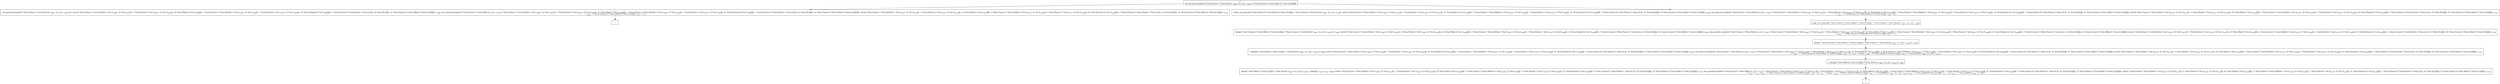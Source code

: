 digraph {
    graph [rankdir=TB
          ,bgcolor=transparent];
    node [shape=box
         ,fillcolor=white
         ,style=filled];
    0 [label=<O <BR/> non_ground_member(C Term [Clause C Term [Parent v<SUB>268</SUB> : [v<SUB>177</SUB>]] : v<SUB>128</SUB>], [C Term [Clause [C Term [Male [C Term [A []]]]]]])>];
    1 [label=<C <BR/> non_ground_member(C Term [Clause C Term [Parent v<SUB>268</SUB> : [v<SUB>177</SUB>]] : v<SUB>128</SUB>], []), solve(C Term [Clause C Term [Father C Var [v<SUB>190</SUB>] : [C Var [v<SUB>191</SUB>]]] : C Term [Parent C Var [v<SUB>192</SUB>] : [C Var [v<SUB>193</SUB>]]] : [C Term [Male [C Var [v<SUB>194</SUB>]]]]] : C Term [Clause C Term [Mother C Var [v<SUB>195</SUB>] : [C Var [v<SUB>196</SUB>]]] : C Term [Parent C Var [v<SUB>197</SUB>] : [C Var [v<SUB>198</SUB>]]] : [C Term [Female [C Var [v<SUB>199</SUB>]]]]] : C Term [Clause [C Term [Parent C Term [A []] : [C Term [B []]]]]] : [C Term [Clause [C Term [Male [C Term [A []]]]]]], v<SUB>128</SUB>), non_ground_member(C Term [Clause C Term [Male [v<SUB>177</SUB>]] : v<SUB>133</SUB>], C Term [Clause C Term [Father C Var [v<SUB>200</SUB>] : [C Var [v<SUB>201</SUB>]]] : C Term [Parent C Var [v<SUB>202</SUB>] : [C Var [v<SUB>203</SUB>]]] : [C Term [Male [C Var [v<SUB>204</SUB>]]]]] : C Term [Clause C Term [Mother C Var [v<SUB>205</SUB>] : [C Var [v<SUB>206</SUB>]]] : C Term [Parent C Var [v<SUB>207</SUB>] : [C Var [v<SUB>208</SUB>]]] : [C Term [Female [C Var [v<SUB>209</SUB>]]]]] : C Term [Clause [C Term [Parent C Term [A []] : [C Term [B []]]]]] : [C Term [Clause [C Term [Male [C Term [A []]]]]]]), solve(C Term [Clause C Term [Father C Var [v<SUB>210</SUB>] : [C Var [v<SUB>211</SUB>]]] : C Term [Parent C Var [v<SUB>212</SUB>] : [C Var [v<SUB>213</SUB>]]] : [C Term [Male [C Var [v<SUB>214</SUB>]]]]] : C Term [Clause C Term [Mother C Var [v<SUB>215</SUB>] : [C Var [v<SUB>216</SUB>]]] : C Term [Parent C Var [v<SUB>217</SUB>] : [C Var [v<SUB>218</SUB>]]] : [C Term [Female [C Var [v<SUB>219</SUB>]]]]] : C Term [Clause [C Term [Parent C Term [A []] : [C Term [B []]]]]] : [C Term [Clause [C Term [Male [C Term [A []]]]]]], v<SUB>133</SUB>) <BR/>  [ v<SUB>296</SUB> &rarr; C Term [Clause [C Term [Male [C Term [A []]]]]], v<SUB>297</SUB> &rarr; [] ] >];
    2 [label=<C <BR/> make_non_ground(C Term [Clause [C Term [Male [C Term [A []]]]]], C Term [Clause C Term [Parent v<SUB>268</SUB> : [v<SUB>177</SUB>]] : v<SUB>128</SUB>]), solve(C Term [Clause C Term [Father C Var [v<SUB>190</SUB>] : [C Var [v<SUB>191</SUB>]]] : C Term [Parent C Var [v<SUB>192</SUB>] : [C Var [v<SUB>193</SUB>]]] : [C Term [Male [C Var [v<SUB>194</SUB>]]]]] : C Term [Clause C Term [Mother C Var [v<SUB>195</SUB>] : [C Var [v<SUB>196</SUB>]]] : C Term [Parent C Var [v<SUB>197</SUB>] : [C Var [v<SUB>198</SUB>]]] : [C Term [Female [C Var [v<SUB>199</SUB>]]]]] : C Term [Clause [C Term [Parent C Term [A []] : [C Term [B []]]]]] : [C Term [Clause [C Term [Male [C Term [A []]]]]]], v<SUB>128</SUB>), non_ground_member(C Term [Clause C Term [Male [v<SUB>177</SUB>]] : v<SUB>133</SUB>], C Term [Clause C Term [Father C Var [v<SUB>200</SUB>] : [C Var [v<SUB>201</SUB>]]] : C Term [Parent C Var [v<SUB>202</SUB>] : [C Var [v<SUB>203</SUB>]]] : [C Term [Male [C Var [v<SUB>204</SUB>]]]]] : C Term [Clause C Term [Mother C Var [v<SUB>205</SUB>] : [C Var [v<SUB>206</SUB>]]] : C Term [Parent C Var [v<SUB>207</SUB>] : [C Var [v<SUB>208</SUB>]]] : [C Term [Female [C Var [v<SUB>209</SUB>]]]]] : C Term [Clause [C Term [Parent C Term [A []] : [C Term [B []]]]]] : [C Term [Clause [C Term [Male [C Term [A []]]]]]]), solve(C Term [Clause C Term [Father C Var [v<SUB>210</SUB>] : [C Var [v<SUB>211</SUB>]]] : C Term [Parent C Var [v<SUB>212</SUB>] : [C Var [v<SUB>213</SUB>]]] : [C Term [Male [C Var [v<SUB>214</SUB>]]]]] : C Term [Clause C Term [Mother C Var [v<SUB>215</SUB>] : [C Var [v<SUB>216</SUB>]]] : C Term [Parent C Var [v<SUB>217</SUB>] : [C Var [v<SUB>218</SUB>]]] : [C Term [Female [C Var [v<SUB>219</SUB>]]]]] : C Term [Clause [C Term [Parent C Term [A []] : [C Term [B []]]]]] : [C Term [Clause [C Term [Male [C Term [A []]]]]]], v<SUB>133</SUB>) <BR/>  [ v<SUB>296</SUB> &rarr; C Term [Clause [C Term [Male [C Term [A []]]]]], v<SUB>297</SUB> &rarr; [] ] >];
    3 [label=<_|_>];
    4 [label=<O <BR/> make_non_ground(C Term [Clause [C Term [Male [C Term [A []]]]]], C Term [Clause C Term [Parent v<SUB>268</SUB> : [v<SUB>177</SUB>]] : v<SUB>128</SUB>])>];
    5 [label=<C <BR/> mkng(C Term [Clause [C Term [Male [C Term [A []]]]]], C Term [Clause C Term [Parent v<SUB>268</SUB> : [v<SUB>177</SUB>]] : v<SUB>128</SUB>], [], v<SUB>298</SUB>), solve(C Term [Clause C Term [Father C Var [v<SUB>190</SUB>] : [C Var [v<SUB>191</SUB>]]] : C Term [Parent C Var [v<SUB>192</SUB>] : [C Var [v<SUB>193</SUB>]]] : [C Term [Male [C Var [v<SUB>194</SUB>]]]]] : C Term [Clause C Term [Mother C Var [v<SUB>195</SUB>] : [C Var [v<SUB>196</SUB>]]] : C Term [Parent C Var [v<SUB>197</SUB>] : [C Var [v<SUB>198</SUB>]]] : [C Term [Female [C Var [v<SUB>199</SUB>]]]]] : C Term [Clause [C Term [Parent C Term [A []] : [C Term [B []]]]]] : [C Term [Clause [C Term [Male [C Term [A []]]]]]], v<SUB>128</SUB>), non_ground_member(C Term [Clause C Term [Male [v<SUB>177</SUB>]] : v<SUB>133</SUB>], C Term [Clause C Term [Father C Var [v<SUB>200</SUB>] : [C Var [v<SUB>201</SUB>]]] : C Term [Parent C Var [v<SUB>202</SUB>] : [C Var [v<SUB>203</SUB>]]] : [C Term [Male [C Var [v<SUB>204</SUB>]]]]] : C Term [Clause C Term [Mother C Var [v<SUB>205</SUB>] : [C Var [v<SUB>206</SUB>]]] : C Term [Parent C Var [v<SUB>207</SUB>] : [C Var [v<SUB>208</SUB>]]] : [C Term [Female [C Var [v<SUB>209</SUB>]]]]] : C Term [Clause [C Term [Parent C Term [A []] : [C Term [B []]]]]] : [C Term [Clause [C Term [Male [C Term [A []]]]]]]), solve(C Term [Clause C Term [Father C Var [v<SUB>210</SUB>] : [C Var [v<SUB>211</SUB>]]] : C Term [Parent C Var [v<SUB>212</SUB>] : [C Var [v<SUB>213</SUB>]]] : [C Term [Male [C Var [v<SUB>214</SUB>]]]]] : C Term [Clause C Term [Mother C Var [v<SUB>215</SUB>] : [C Var [v<SUB>216</SUB>]]] : C Term [Parent C Var [v<SUB>217</SUB>] : [C Var [v<SUB>218</SUB>]]] : [C Term [Female [C Var [v<SUB>219</SUB>]]]]] : C Term [Clause [C Term [Parent C Term [A []] : [C Term [B []]]]]] : [C Term [Clause [C Term [Male [C Term [A []]]]]]], v<SUB>133</SUB>) <BR/>  [ v<SUB>296</SUB> &rarr; C Term [Clause [C Term [Male [C Term [A []]]]]], v<SUB>297</SUB> &rarr; [] ] >];
    6 [label=<O <BR/> mkng(C Term [Clause [C Term [Male [C Term [A []]]]]], C Term [Clause C Term [Parent v<SUB>268</SUB> : [v<SUB>177</SUB>]] : v<SUB>128</SUB>], [], v<SUB>298</SUB>)>];
    7 [label=<C <BR/> l_mkng([C Term [Male [C Term [A []]]]], C Term [Parent v<SUB>268</SUB> : [v<SUB>177</SUB>]] : v<SUB>128</SUB>, [], v<SUB>298</SUB>), solve(C Term [Clause C Term [Father C Var [v<SUB>190</SUB>] : [C Var [v<SUB>191</SUB>]]] : C Term [Parent C Var [v<SUB>192</SUB>] : [C Var [v<SUB>193</SUB>]]] : [C Term [Male [C Var [v<SUB>194</SUB>]]]]] : C Term [Clause C Term [Mother C Var [v<SUB>195</SUB>] : [C Var [v<SUB>196</SUB>]]] : C Term [Parent C Var [v<SUB>197</SUB>] : [C Var [v<SUB>198</SUB>]]] : [C Term [Female [C Var [v<SUB>199</SUB>]]]]] : C Term [Clause [C Term [Parent C Term [A []] : [C Term [B []]]]]] : [C Term [Clause [C Term [Male [C Term [A []]]]]]], v<SUB>128</SUB>), non_ground_member(C Term [Clause C Term [Male [v<SUB>177</SUB>]] : v<SUB>133</SUB>], C Term [Clause C Term [Father C Var [v<SUB>200</SUB>] : [C Var [v<SUB>201</SUB>]]] : C Term [Parent C Var [v<SUB>202</SUB>] : [C Var [v<SUB>203</SUB>]]] : [C Term [Male [C Var [v<SUB>204</SUB>]]]]] : C Term [Clause C Term [Mother C Var [v<SUB>205</SUB>] : [C Var [v<SUB>206</SUB>]]] : C Term [Parent C Var [v<SUB>207</SUB>] : [C Var [v<SUB>208</SUB>]]] : [C Term [Female [C Var [v<SUB>209</SUB>]]]]] : C Term [Clause [C Term [Parent C Term [A []] : [C Term [B []]]]]] : [C Term [Clause [C Term [Male [C Term [A []]]]]]]), solve(C Term [Clause C Term [Father C Var [v<SUB>210</SUB>] : [C Var [v<SUB>211</SUB>]]] : C Term [Parent C Var [v<SUB>212</SUB>] : [C Var [v<SUB>213</SUB>]]] : [C Term [Male [C Var [v<SUB>214</SUB>]]]]] : C Term [Clause C Term [Mother C Var [v<SUB>215</SUB>] : [C Var [v<SUB>216</SUB>]]] : C Term [Parent C Var [v<SUB>217</SUB>] : [C Var [v<SUB>218</SUB>]]] : [C Term [Female [C Var [v<SUB>219</SUB>]]]]] : C Term [Clause [C Term [Parent C Term [A []] : [C Term [B []]]]]] : [C Term [Clause [C Term [Male [C Term [A []]]]]]], v<SUB>133</SUB>) <BR/>  [ v<SUB>296</SUB> &rarr; C Term [Clause [C Term [Male [C Term [A []]]]]], v<SUB>297</SUB> &rarr; [], v<SUB>307</SUB> &rarr; Clause, v<SUB>308</SUB> &rarr; [C Term [Male [C Term [A []]]]], v<SUB>309</SUB> &rarr; C Term [Parent v<SUB>268</SUB> : [v<SUB>177</SUB>]] : v<SUB>128</SUB> ] >];
    8 [label=<O <BR/> l_mkng([C Term [Male [C Term [A []]]]], C Term [Parent v<SUB>268</SUB> : [v<SUB>177</SUB>]] : v<SUB>128</SUB>, [], v<SUB>298</SUB>)>];
    9 [label=<C <BR/> mkng(C Term [Male [C Term [A []]]], C Term [Parent v<SUB>268</SUB> : [v<SUB>177</SUB>]], [], v<SUB>314</SUB>), l_mkng([], v<SUB>313</SUB>, v<SUB>314</SUB>, v<SUB>298</SUB>), solve(C Term [Clause C Term [Father C Var [v<SUB>190</SUB>] : [C Var [v<SUB>191</SUB>]]] : C Term [Parent C Var [v<SUB>192</SUB>] : [C Var [v<SUB>193</SUB>]]] : [C Term [Male [C Var [v<SUB>194</SUB>]]]]] : C Term [Clause C Term [Mother C Var [v<SUB>195</SUB>] : [C Var [v<SUB>196</SUB>]]] : C Term [Parent C Var [v<SUB>197</SUB>] : [C Var [v<SUB>198</SUB>]]] : [C Term [Female [C Var [v<SUB>199</SUB>]]]]] : C Term [Clause [C Term [Parent C Term [A []] : [C Term [B []]]]]] : [C Term [Clause [C Term [Male [C Term [A []]]]]]], v<SUB>313</SUB>), non_ground_member(C Term [Clause C Term [Male [v<SUB>177</SUB>]] : v<SUB>133</SUB>], C Term [Clause C Term [Father C Var [v<SUB>200</SUB>] : [C Var [v<SUB>201</SUB>]]] : C Term [Parent C Var [v<SUB>202</SUB>] : [C Var [v<SUB>203</SUB>]]] : [C Term [Male [C Var [v<SUB>204</SUB>]]]]] : C Term [Clause C Term [Mother C Var [v<SUB>205</SUB>] : [C Var [v<SUB>206</SUB>]]] : C Term [Parent C Var [v<SUB>207</SUB>] : [C Var [v<SUB>208</SUB>]]] : [C Term [Female [C Var [v<SUB>209</SUB>]]]]] : C Term [Clause [C Term [Parent C Term [A []] : [C Term [B []]]]]] : [C Term [Clause [C Term [Male [C Term [A []]]]]]]), solve(C Term [Clause C Term [Father C Var [v<SUB>210</SUB>] : [C Var [v<SUB>211</SUB>]]] : C Term [Parent C Var [v<SUB>212</SUB>] : [C Var [v<SUB>213</SUB>]]] : [C Term [Male [C Var [v<SUB>214</SUB>]]]]] : C Term [Clause C Term [Mother C Var [v<SUB>215</SUB>] : [C Var [v<SUB>216</SUB>]]] : C Term [Parent C Var [v<SUB>217</SUB>] : [C Var [v<SUB>218</SUB>]]] : [C Term [Female [C Var [v<SUB>219</SUB>]]]]] : C Term [Clause [C Term [Parent C Term [A []] : [C Term [B []]]]]] : [C Term [Clause [C Term [Male [C Term [A []]]]]]], v<SUB>133</SUB>) <BR/>  [ v<SUB>128</SUB> &rarr; v<SUB>313</SUB>, v<SUB>296</SUB> &rarr; C Term [Clause [C Term [Male [C Term [A []]]]]], v<SUB>297</SUB> &rarr; [], v<SUB>307</SUB> &rarr; Clause, v<SUB>308</SUB> &rarr; [C Term [Male [C Term [A []]]]], v<SUB>309</SUB> &rarr; C Term [Parent v<SUB>268</SUB> : [v<SUB>177</SUB>]] : v<SUB>128</SUB>, v<SUB>310</SUB> &rarr; C Term [Male [C Term [A []]]], v<SUB>311</SUB> &rarr; [], v<SUB>312</SUB> &rarr; C Term [Parent v<SUB>268</SUB> : [v<SUB>177</SUB>]] ] >];
    10 [label=<_|_>];
    0 -> 1 [label=""];
    0 -> 2 [label=""];
    1 -> 3 [label=""];
    2 -> 4 [label=""];
    4 -> 5 [label=""];
    5 -> 6 [label=""];
    6 -> 7 [label=""];
    7 -> 8 [label=""];
    8 -> 9 [label=""];
    9 -> 10 [label=""];
}